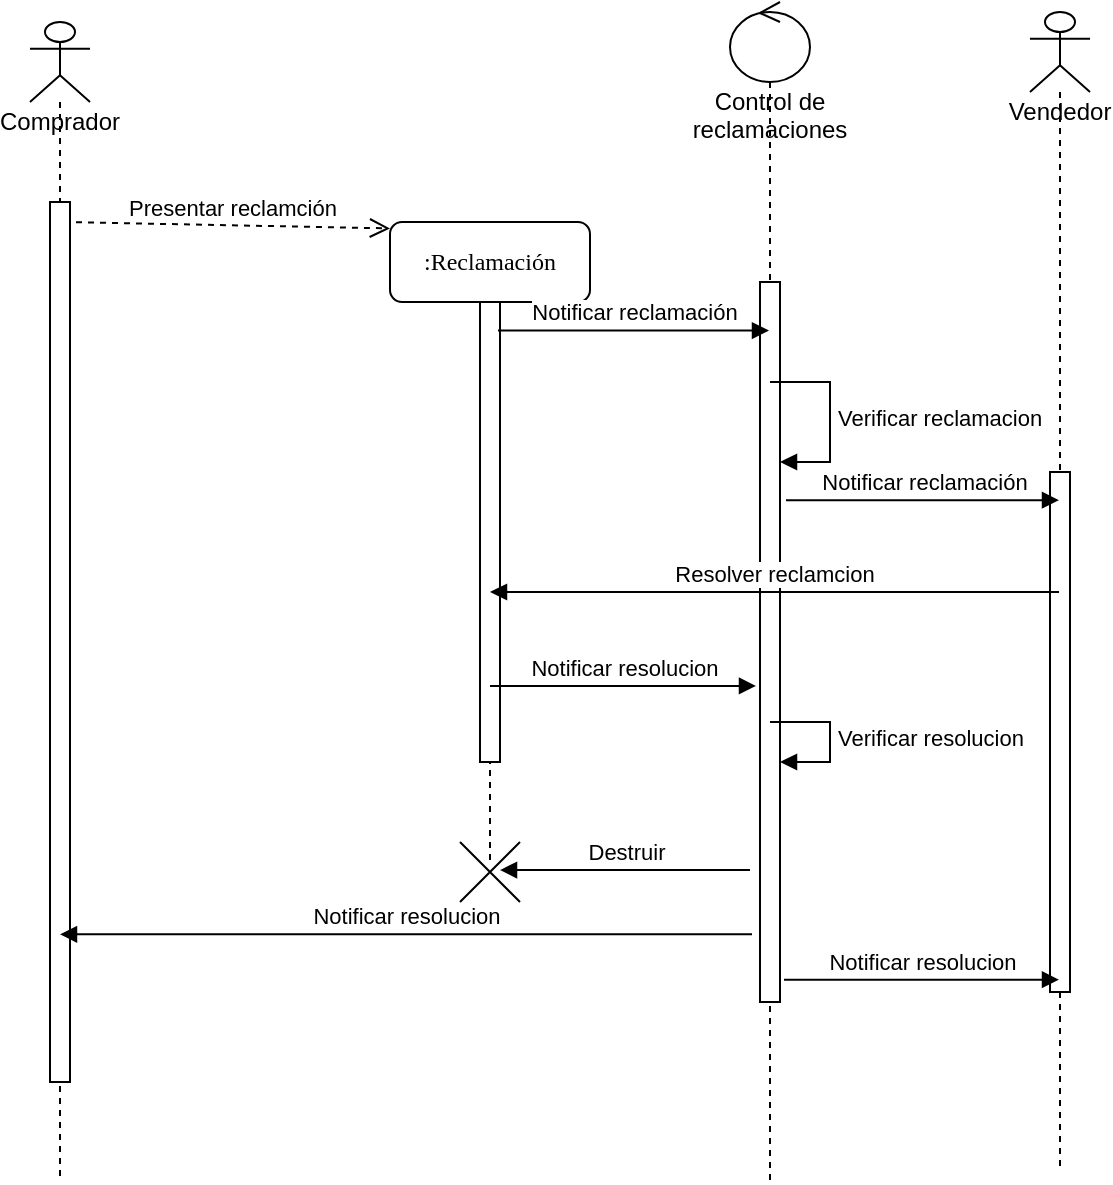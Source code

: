 <mxfile version="14.5.7" type="github">
  <diagram name="Page-1" id="13e1069c-82ec-6db2-03f1-153e76fe0fe0">
    <mxGraphModel dx="1662" dy="794" grid="1" gridSize="10" guides="1" tooltips="1" connect="1" arrows="1" fold="1" page="1" pageScale="1" pageWidth="1100" pageHeight="850" background="#ffffff" math="0" shadow="0">
      <root>
        <mxCell id="0" />
        <mxCell id="1" parent="0" />
        <mxCell id="7baba1c4bc27f4b0-2" value=":Reclamación" style="shape=umlLifeline;perimeter=lifelinePerimeter;whiteSpace=wrap;html=1;container=1;collapsible=0;recursiveResize=0;outlineConnect=0;rounded=1;shadow=0;comic=0;labelBackgroundColor=none;strokeWidth=1;fontFamily=Verdana;fontSize=12;align=center;" parent="1" vertex="1">
          <mxGeometry x="320" y="180" width="100" height="320" as="geometry" />
        </mxCell>
        <mxCell id="7baba1c4bc27f4b0-10" value="" style="html=1;points=[];perimeter=orthogonalPerimeter;rounded=0;shadow=0;comic=0;labelBackgroundColor=none;strokeWidth=1;fontFamily=Verdana;fontSize=12;align=center;" parent="7baba1c4bc27f4b0-2" vertex="1">
          <mxGeometry x="45" y="40" width="10" height="230" as="geometry" />
        </mxCell>
        <mxCell id="8MFKqXncUEForWFqmQ1h-4" value="Comprador" style="shape=umlLifeline;participant=umlActor;perimeter=lifelinePerimeter;whiteSpace=wrap;html=1;container=1;collapsible=0;recursiveResize=0;verticalAlign=top;spacingTop=36;outlineConnect=0;" vertex="1" parent="1">
          <mxGeometry x="140" y="80" width="30" height="580" as="geometry" />
        </mxCell>
        <mxCell id="8MFKqXncUEForWFqmQ1h-5" value="" style="html=1;points=[];perimeter=orthogonalPerimeter;rounded=0;shadow=0;comic=0;labelBackgroundColor=none;strokeWidth=1;fontFamily=Verdana;fontSize=12;align=center;" vertex="1" parent="8MFKqXncUEForWFqmQ1h-4">
          <mxGeometry x="10" y="90" width="10" height="440" as="geometry" />
        </mxCell>
        <mxCell id="8MFKqXncUEForWFqmQ1h-7" value="Vendedor" style="shape=umlLifeline;participant=umlActor;perimeter=lifelinePerimeter;whiteSpace=wrap;html=1;container=1;collapsible=0;recursiveResize=0;verticalAlign=top;spacingTop=36;outlineConnect=0;" vertex="1" parent="1">
          <mxGeometry x="640" y="75" width="30" height="580" as="geometry" />
        </mxCell>
        <mxCell id="8MFKqXncUEForWFqmQ1h-10" value="" style="html=1;points=[];perimeter=orthogonalPerimeter;rounded=0;shadow=0;comic=0;labelBackgroundColor=none;strokeWidth=1;fontFamily=Verdana;fontSize=12;align=center;" vertex="1" parent="8MFKqXncUEForWFqmQ1h-7">
          <mxGeometry x="10" y="230" width="10" height="260" as="geometry" />
        </mxCell>
        <mxCell id="8MFKqXncUEForWFqmQ1h-8" value="Presentar reclamción" style="html=1;verticalAlign=bottom;endArrow=open;dashed=1;endSize=8;exitX=1.3;exitY=0.023;exitDx=0;exitDy=0;exitPerimeter=0;entryX=0;entryY=0.01;entryDx=0;entryDy=0;entryPerimeter=0;" edge="1" parent="1" source="8MFKqXncUEForWFqmQ1h-5" target="7baba1c4bc27f4b0-2">
          <mxGeometry relative="1" as="geometry">
            <mxPoint x="700" y="390" as="sourcePoint" />
            <mxPoint x="620" y="390" as="targetPoint" />
          </mxGeometry>
        </mxCell>
        <mxCell id="8MFKqXncUEForWFqmQ1h-12" value="Control de reclamaciones" style="shape=umlLifeline;participant=umlControl;perimeter=lifelinePerimeter;whiteSpace=wrap;html=1;container=1;collapsible=0;recursiveResize=0;verticalAlign=top;spacingTop=36;outlineConnect=0;" vertex="1" parent="1">
          <mxGeometry x="490" y="70" width="40" height="590" as="geometry" />
        </mxCell>
        <mxCell id="8MFKqXncUEForWFqmQ1h-13" value="" style="html=1;points=[];perimeter=orthogonalPerimeter;rounded=0;shadow=0;comic=0;labelBackgroundColor=none;strokeWidth=1;fontFamily=Verdana;fontSize=12;align=center;" vertex="1" parent="8MFKqXncUEForWFqmQ1h-12">
          <mxGeometry x="15" y="140" width="10" height="360" as="geometry" />
        </mxCell>
        <mxCell id="8MFKqXncUEForWFqmQ1h-16" value="Verificar reclamacion" style="edgeStyle=orthogonalEdgeStyle;html=1;align=left;spacingLeft=2;endArrow=block;rounded=0;" edge="1" parent="8MFKqXncUEForWFqmQ1h-12">
          <mxGeometry relative="1" as="geometry">
            <mxPoint x="20" y="190" as="sourcePoint" />
            <Array as="points">
              <mxPoint x="50" y="190" />
              <mxPoint x="50" y="230" />
              <mxPoint x="25" y="230" />
            </Array>
            <mxPoint x="25" y="230" as="targetPoint" />
          </mxGeometry>
        </mxCell>
        <mxCell id="8MFKqXncUEForWFqmQ1h-21" value="Verificar resolucion" style="edgeStyle=orthogonalEdgeStyle;html=1;align=left;spacingLeft=2;endArrow=block;rounded=0;entryX=1;entryY=0;" edge="1" parent="8MFKqXncUEForWFqmQ1h-12">
          <mxGeometry relative="1" as="geometry">
            <mxPoint x="20" y="360" as="sourcePoint" />
            <Array as="points">
              <mxPoint x="50" y="360" />
            </Array>
            <mxPoint x="25" y="380" as="targetPoint" />
          </mxGeometry>
        </mxCell>
        <mxCell id="8MFKqXncUEForWFqmQ1h-14" value="Notificar reclamación" style="html=1;verticalAlign=bottom;endArrow=block;exitX=0.9;exitY=0.062;exitDx=0;exitDy=0;exitPerimeter=0;" edge="1" parent="1" source="7baba1c4bc27f4b0-10" target="8MFKqXncUEForWFqmQ1h-12">
          <mxGeometry width="80" relative="1" as="geometry">
            <mxPoint x="430" y="240" as="sourcePoint" />
            <mxPoint x="700" y="390" as="targetPoint" />
          </mxGeometry>
        </mxCell>
        <mxCell id="8MFKqXncUEForWFqmQ1h-17" value="Notificar reclamación" style="html=1;verticalAlign=bottom;endArrow=block;exitX=1.3;exitY=0.303;exitDx=0;exitDy=0;exitPerimeter=0;" edge="1" parent="1" source="8MFKqXncUEForWFqmQ1h-13" target="8MFKqXncUEForWFqmQ1h-7">
          <mxGeometry width="80" relative="1" as="geometry">
            <mxPoint x="560" y="330" as="sourcePoint" />
            <mxPoint x="600" y="330" as="targetPoint" />
          </mxGeometry>
        </mxCell>
        <mxCell id="8MFKqXncUEForWFqmQ1h-18" value="Resolver reclamcion" style="html=1;verticalAlign=bottom;endArrow=block;" edge="1" parent="1" source="8MFKqXncUEForWFqmQ1h-7" target="7baba1c4bc27f4b0-2">
          <mxGeometry width="80" relative="1" as="geometry">
            <mxPoint x="620" y="390" as="sourcePoint" />
            <mxPoint x="700" y="390" as="targetPoint" />
          </mxGeometry>
        </mxCell>
        <mxCell id="8MFKqXncUEForWFqmQ1h-19" value="Notificar resolucion" style="html=1;verticalAlign=bottom;endArrow=block;entryX=-0.2;entryY=0.561;entryDx=0;entryDy=0;entryPerimeter=0;" edge="1" parent="1" source="7baba1c4bc27f4b0-2" target="8MFKqXncUEForWFqmQ1h-13">
          <mxGeometry width="80" relative="1" as="geometry">
            <mxPoint x="620" y="390" as="sourcePoint" />
            <mxPoint x="700" y="390" as="targetPoint" />
          </mxGeometry>
        </mxCell>
        <mxCell id="8MFKqXncUEForWFqmQ1h-22" value="" style="shape=umlDestroy;" vertex="1" parent="1">
          <mxGeometry x="355" y="490" width="30" height="30" as="geometry" />
        </mxCell>
        <mxCell id="8MFKqXncUEForWFqmQ1h-23" value="Destruir" style="html=1;verticalAlign=bottom;endArrow=block;entryX=0.667;entryY=0.467;entryDx=0;entryDy=0;entryPerimeter=0;" edge="1" parent="1" target="8MFKqXncUEForWFqmQ1h-22">
          <mxGeometry width="80" relative="1" as="geometry">
            <mxPoint x="500" y="504" as="sourcePoint" />
            <mxPoint x="700" y="390" as="targetPoint" />
          </mxGeometry>
        </mxCell>
        <mxCell id="8MFKqXncUEForWFqmQ1h-24" value="Notificar resolucion" style="html=1;verticalAlign=bottom;endArrow=block;exitX=-0.4;exitY=0.906;exitDx=0;exitDy=0;exitPerimeter=0;" edge="1" parent="1" source="8MFKqXncUEForWFqmQ1h-13" target="8MFKqXncUEForWFqmQ1h-4">
          <mxGeometry width="80" relative="1" as="geometry">
            <mxPoint x="620" y="390" as="sourcePoint" />
            <mxPoint x="700" y="390" as="targetPoint" />
          </mxGeometry>
        </mxCell>
        <mxCell id="8MFKqXncUEForWFqmQ1h-25" value="Notificar resolucion" style="html=1;verticalAlign=bottom;endArrow=block;exitX=1.2;exitY=0.969;exitDx=0;exitDy=0;exitPerimeter=0;" edge="1" parent="1" source="8MFKqXncUEForWFqmQ1h-13" target="8MFKqXncUEForWFqmQ1h-7">
          <mxGeometry width="80" relative="1" as="geometry">
            <mxPoint x="620" y="390" as="sourcePoint" />
            <mxPoint x="700" y="390" as="targetPoint" />
          </mxGeometry>
        </mxCell>
      </root>
    </mxGraphModel>
  </diagram>
</mxfile>
